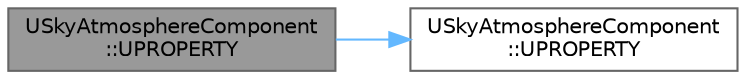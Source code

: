 digraph "USkyAtmosphereComponent::UPROPERTY"
{
 // INTERACTIVE_SVG=YES
 // LATEX_PDF_SIZE
  bgcolor="transparent";
  edge [fontname=Helvetica,fontsize=10,labelfontname=Helvetica,labelfontsize=10];
  node [fontname=Helvetica,fontsize=10,shape=box,height=0.2,width=0.4];
  rankdir="LR";
  Node1 [id="Node000001",label="USkyAtmosphereComponent\l::UPROPERTY",height=0.2,width=0.4,color="gray40", fillcolor="grey60", style="filled", fontcolor="black",tooltip="Mie scattering coefficient scale."];
  Node1 -> Node2 [id="edge1_Node000001_Node000002",color="steelblue1",style="solid",tooltip=" "];
  Node2 [id="Node000002",label="USkyAtmosphereComponent\l::UPROPERTY",height=0.2,width=0.4,color="grey40", fillcolor="white", style="filled",URL="$d2/d84/classUSkyAtmosphereComponent.html#a8e0030fd8dad9b5b6bf3dcf9ccb32eac",tooltip="The ground albedo that will tint the atmosphere when the sun light will bounce on it."];
}
